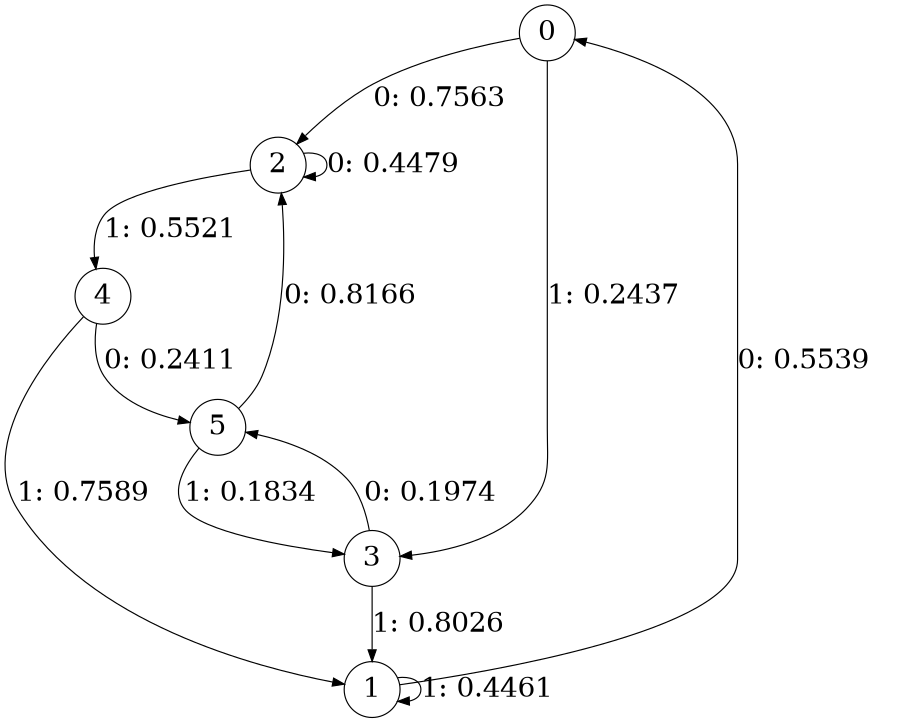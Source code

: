 digraph "ch20faceL3" {
size = "6,8.5";
ratio = "fill";
node [shape = circle];
node [fontsize = 24];
edge [fontsize = 24];
0 -> 2 [label = "0: 0.7563   "];
0 -> 3 [label = "1: 0.2437   "];
1 -> 0 [label = "0: 0.5539   "];
1 -> 1 [label = "1: 0.4461   "];
2 -> 2 [label = "0: 0.4479   "];
2 -> 4 [label = "1: 0.5521   "];
3 -> 5 [label = "0: 0.1974   "];
3 -> 1 [label = "1: 0.8026   "];
4 -> 5 [label = "0: 0.2411   "];
4 -> 1 [label = "1: 0.7589   "];
5 -> 2 [label = "0: 0.8166   "];
5 -> 3 [label = "1: 0.1834   "];
}